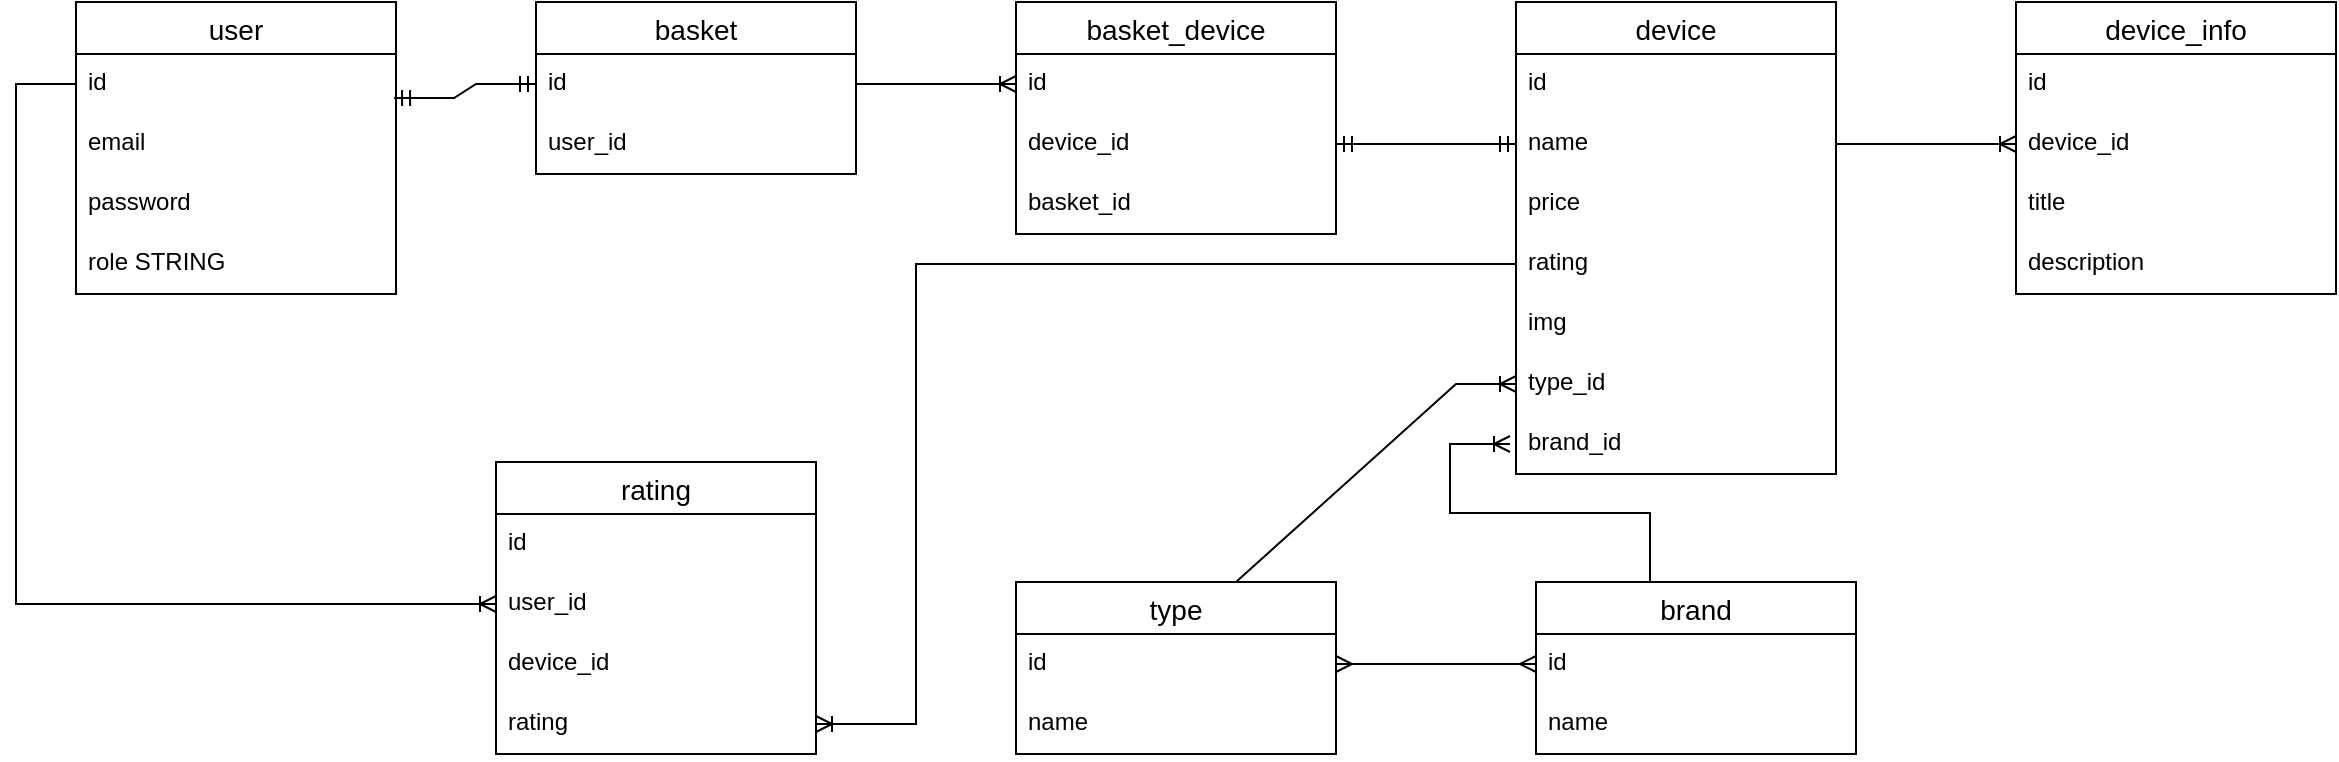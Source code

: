 <mxfile version="21.6.5" type="device">
  <diagram name="Страница 1" id="z9XOD34R-XD0ytVpEhtt">
    <mxGraphModel dx="1191" dy="637" grid="1" gridSize="10" guides="1" tooltips="1" connect="1" arrows="1" fold="1" page="1" pageScale="1" pageWidth="827" pageHeight="1169" math="0" shadow="0">
      <root>
        <mxCell id="0" />
        <mxCell id="1" parent="0" />
        <mxCell id="25NGjJf6FNop0BYDN6cM-1" value="user" style="swimlane;fontStyle=0;childLayout=stackLayout;horizontal=1;startSize=26;horizontalStack=0;resizeParent=1;resizeParentMax=0;resizeLast=0;collapsible=1;marginBottom=0;align=center;fontSize=14;" vertex="1" parent="1">
          <mxGeometry x="150" y="130" width="160" height="146" as="geometry" />
        </mxCell>
        <mxCell id="25NGjJf6FNop0BYDN6cM-2" value="id" style="text;strokeColor=none;fillColor=none;spacingLeft=4;spacingRight=4;overflow=hidden;rotatable=0;points=[[0,0.5],[1,0.5]];portConstraint=eastwest;fontSize=12;whiteSpace=wrap;html=1;" vertex="1" parent="25NGjJf6FNop0BYDN6cM-1">
          <mxGeometry y="26" width="160" height="30" as="geometry" />
        </mxCell>
        <mxCell id="25NGjJf6FNop0BYDN6cM-3" value="email" style="text;strokeColor=none;fillColor=none;spacingLeft=4;spacingRight=4;overflow=hidden;rotatable=0;points=[[0,0.5],[1,0.5]];portConstraint=eastwest;fontSize=12;whiteSpace=wrap;html=1;" vertex="1" parent="25NGjJf6FNop0BYDN6cM-1">
          <mxGeometry y="56" width="160" height="30" as="geometry" />
        </mxCell>
        <mxCell id="25NGjJf6FNop0BYDN6cM-5" value="password" style="text;strokeColor=none;fillColor=none;spacingLeft=4;spacingRight=4;overflow=hidden;rotatable=0;points=[[0,0.5],[1,0.5]];portConstraint=eastwest;fontSize=12;whiteSpace=wrap;html=1;" vertex="1" parent="25NGjJf6FNop0BYDN6cM-1">
          <mxGeometry y="86" width="160" height="30" as="geometry" />
        </mxCell>
        <mxCell id="25NGjJf6FNop0BYDN6cM-4" value="role STRING" style="text;strokeColor=none;fillColor=none;spacingLeft=4;spacingRight=4;overflow=hidden;rotatable=0;points=[[0,0.5],[1,0.5]];portConstraint=eastwest;fontSize=12;whiteSpace=wrap;html=1;" vertex="1" parent="25NGjJf6FNop0BYDN6cM-1">
          <mxGeometry y="116" width="160" height="30" as="geometry" />
        </mxCell>
        <mxCell id="25NGjJf6FNop0BYDN6cM-6" value="basket" style="swimlane;fontStyle=0;childLayout=stackLayout;horizontal=1;startSize=26;horizontalStack=0;resizeParent=1;resizeParentMax=0;resizeLast=0;collapsible=1;marginBottom=0;align=center;fontSize=14;" vertex="1" parent="1">
          <mxGeometry x="380" y="130" width="160" height="86" as="geometry" />
        </mxCell>
        <mxCell id="25NGjJf6FNop0BYDN6cM-7" value="id" style="text;strokeColor=none;fillColor=none;spacingLeft=4;spacingRight=4;overflow=hidden;rotatable=0;points=[[0,0.5],[1,0.5]];portConstraint=eastwest;fontSize=12;whiteSpace=wrap;html=1;" vertex="1" parent="25NGjJf6FNop0BYDN6cM-6">
          <mxGeometry y="26" width="160" height="30" as="geometry" />
        </mxCell>
        <mxCell id="25NGjJf6FNop0BYDN6cM-8" value="user_id" style="text;strokeColor=none;fillColor=none;spacingLeft=4;spacingRight=4;overflow=hidden;rotatable=0;points=[[0,0.5],[1,0.5]];portConstraint=eastwest;fontSize=12;whiteSpace=wrap;html=1;" vertex="1" parent="25NGjJf6FNop0BYDN6cM-6">
          <mxGeometry y="56" width="160" height="30" as="geometry" />
        </mxCell>
        <mxCell id="25NGjJf6FNop0BYDN6cM-11" value="" style="edgeStyle=entityRelationEdgeStyle;fontSize=12;html=1;endArrow=ERmandOne;startArrow=ERmandOne;rounded=0;exitX=0.994;exitY=0.733;exitDx=0;exitDy=0;exitPerimeter=0;entryX=0;entryY=0.5;entryDx=0;entryDy=0;" edge="1" parent="1" source="25NGjJf6FNop0BYDN6cM-2" target="25NGjJf6FNop0BYDN6cM-7">
          <mxGeometry width="100" height="100" relative="1" as="geometry">
            <mxPoint x="360" y="440" as="sourcePoint" />
            <mxPoint x="460" y="340" as="targetPoint" />
          </mxGeometry>
        </mxCell>
        <mxCell id="25NGjJf6FNop0BYDN6cM-12" value="device" style="swimlane;fontStyle=0;childLayout=stackLayout;horizontal=1;startSize=26;horizontalStack=0;resizeParent=1;resizeParentMax=0;resizeLast=0;collapsible=1;marginBottom=0;align=center;fontSize=14;" vertex="1" parent="1">
          <mxGeometry x="870" y="130" width="160" height="236" as="geometry" />
        </mxCell>
        <mxCell id="25NGjJf6FNop0BYDN6cM-13" value="id" style="text;strokeColor=none;fillColor=none;spacingLeft=4;spacingRight=4;overflow=hidden;rotatable=0;points=[[0,0.5],[1,0.5]];portConstraint=eastwest;fontSize=12;whiteSpace=wrap;html=1;" vertex="1" parent="25NGjJf6FNop0BYDN6cM-12">
          <mxGeometry y="26" width="160" height="30" as="geometry" />
        </mxCell>
        <mxCell id="25NGjJf6FNop0BYDN6cM-14" value="name" style="text;strokeColor=none;fillColor=none;spacingLeft=4;spacingRight=4;overflow=hidden;rotatable=0;points=[[0,0.5],[1,0.5]];portConstraint=eastwest;fontSize=12;whiteSpace=wrap;html=1;" vertex="1" parent="25NGjJf6FNop0BYDN6cM-12">
          <mxGeometry y="56" width="160" height="30" as="geometry" />
        </mxCell>
        <mxCell id="25NGjJf6FNop0BYDN6cM-17" value="price" style="text;strokeColor=none;fillColor=none;spacingLeft=4;spacingRight=4;overflow=hidden;rotatable=0;points=[[0,0.5],[1,0.5]];portConstraint=eastwest;fontSize=12;whiteSpace=wrap;html=1;" vertex="1" parent="25NGjJf6FNop0BYDN6cM-12">
          <mxGeometry y="86" width="160" height="30" as="geometry" />
        </mxCell>
        <mxCell id="25NGjJf6FNop0BYDN6cM-16" value="rating" style="text;strokeColor=none;fillColor=none;spacingLeft=4;spacingRight=4;overflow=hidden;rotatable=0;points=[[0,0.5],[1,0.5]];portConstraint=eastwest;fontSize=12;whiteSpace=wrap;html=1;" vertex="1" parent="25NGjJf6FNop0BYDN6cM-12">
          <mxGeometry y="116" width="160" height="30" as="geometry" />
        </mxCell>
        <mxCell id="25NGjJf6FNop0BYDN6cM-18" value="img" style="text;strokeColor=none;fillColor=none;spacingLeft=4;spacingRight=4;overflow=hidden;rotatable=0;points=[[0,0.5],[1,0.5]];portConstraint=eastwest;fontSize=12;whiteSpace=wrap;html=1;" vertex="1" parent="25NGjJf6FNop0BYDN6cM-12">
          <mxGeometry y="146" width="160" height="30" as="geometry" />
        </mxCell>
        <mxCell id="25NGjJf6FNop0BYDN6cM-19" value="type_id" style="text;strokeColor=none;fillColor=none;spacingLeft=4;spacingRight=4;overflow=hidden;rotatable=0;points=[[0,0.5],[1,0.5]];portConstraint=eastwest;fontSize=12;whiteSpace=wrap;html=1;" vertex="1" parent="25NGjJf6FNop0BYDN6cM-12">
          <mxGeometry y="176" width="160" height="30" as="geometry" />
        </mxCell>
        <mxCell id="25NGjJf6FNop0BYDN6cM-15" value="brand_id" style="text;strokeColor=none;fillColor=none;spacingLeft=4;spacingRight=4;overflow=hidden;rotatable=0;points=[[0,0.5],[1,0.5]];portConstraint=eastwest;fontSize=12;whiteSpace=wrap;html=1;" vertex="1" parent="25NGjJf6FNop0BYDN6cM-12">
          <mxGeometry y="206" width="160" height="30" as="geometry" />
        </mxCell>
        <mxCell id="25NGjJf6FNop0BYDN6cM-20" value="type" style="swimlane;fontStyle=0;childLayout=stackLayout;horizontal=1;startSize=26;horizontalStack=0;resizeParent=1;resizeParentMax=0;resizeLast=0;collapsible=1;marginBottom=0;align=center;fontSize=14;" vertex="1" parent="1">
          <mxGeometry x="620" y="420" width="160" height="86" as="geometry" />
        </mxCell>
        <mxCell id="25NGjJf6FNop0BYDN6cM-21" value="id" style="text;strokeColor=none;fillColor=none;spacingLeft=4;spacingRight=4;overflow=hidden;rotatable=0;points=[[0,0.5],[1,0.5]];portConstraint=eastwest;fontSize=12;whiteSpace=wrap;html=1;" vertex="1" parent="25NGjJf6FNop0BYDN6cM-20">
          <mxGeometry y="26" width="160" height="30" as="geometry" />
        </mxCell>
        <mxCell id="25NGjJf6FNop0BYDN6cM-22" value="name" style="text;strokeColor=none;fillColor=none;spacingLeft=4;spacingRight=4;overflow=hidden;rotatable=0;points=[[0,0.5],[1,0.5]];portConstraint=eastwest;fontSize=12;whiteSpace=wrap;html=1;" vertex="1" parent="25NGjJf6FNop0BYDN6cM-20">
          <mxGeometry y="56" width="160" height="30" as="geometry" />
        </mxCell>
        <mxCell id="25NGjJf6FNop0BYDN6cM-24" value="brand" style="swimlane;fontStyle=0;childLayout=stackLayout;horizontal=1;startSize=26;horizontalStack=0;resizeParent=1;resizeParentMax=0;resizeLast=0;collapsible=1;marginBottom=0;align=center;fontSize=14;" vertex="1" parent="1">
          <mxGeometry x="880" y="420" width="160" height="86" as="geometry" />
        </mxCell>
        <mxCell id="25NGjJf6FNop0BYDN6cM-25" value="id" style="text;strokeColor=none;fillColor=none;spacingLeft=4;spacingRight=4;overflow=hidden;rotatable=0;points=[[0,0.5],[1,0.5]];portConstraint=eastwest;fontSize=12;whiteSpace=wrap;html=1;" vertex="1" parent="25NGjJf6FNop0BYDN6cM-24">
          <mxGeometry y="26" width="160" height="30" as="geometry" />
        </mxCell>
        <mxCell id="25NGjJf6FNop0BYDN6cM-26" value="name" style="text;strokeColor=none;fillColor=none;spacingLeft=4;spacingRight=4;overflow=hidden;rotatable=0;points=[[0,0.5],[1,0.5]];portConstraint=eastwest;fontSize=12;whiteSpace=wrap;html=1;" vertex="1" parent="25NGjJf6FNop0BYDN6cM-24">
          <mxGeometry y="56" width="160" height="30" as="geometry" />
        </mxCell>
        <mxCell id="25NGjJf6FNop0BYDN6cM-28" value="" style="edgeStyle=entityRelationEdgeStyle;fontSize=12;html=1;endArrow=ERoneToMany;rounded=0;entryX=0;entryY=0.5;entryDx=0;entryDy=0;exitX=0.5;exitY=0;exitDx=0;exitDy=0;" edge="1" parent="1" source="25NGjJf6FNop0BYDN6cM-20" target="25NGjJf6FNop0BYDN6cM-19">
          <mxGeometry width="100" height="100" relative="1" as="geometry">
            <mxPoint x="920" y="340" as="sourcePoint" />
            <mxPoint x="1020" y="240" as="targetPoint" />
          </mxGeometry>
        </mxCell>
        <mxCell id="25NGjJf6FNop0BYDN6cM-31" value="" style="edgeStyle=entityRelationEdgeStyle;fontSize=12;html=1;endArrow=ERoneToMany;rounded=0;entryX=0;entryY=0.5;entryDx=0;entryDy=0;exitX=0.375;exitY=0;exitDx=0;exitDy=0;exitPerimeter=0;" edge="1" parent="1">
          <mxGeometry width="100" height="100" relative="1" as="geometry">
            <mxPoint x="907" y="420" as="sourcePoint" />
            <mxPoint x="867" y="351" as="targetPoint" />
            <Array as="points">
              <mxPoint x="817" y="390" />
              <mxPoint x="827" y="380" />
            </Array>
          </mxGeometry>
        </mxCell>
        <mxCell id="25NGjJf6FNop0BYDN6cM-32" value="" style="edgeStyle=entityRelationEdgeStyle;fontSize=12;html=1;endArrow=ERmany;startArrow=ERmany;rounded=0;exitX=1;exitY=0.5;exitDx=0;exitDy=0;entryX=0;entryY=0.5;entryDx=0;entryDy=0;" edge="1" parent="1" source="25NGjJf6FNop0BYDN6cM-21" target="25NGjJf6FNop0BYDN6cM-25">
          <mxGeometry width="100" height="100" relative="1" as="geometry">
            <mxPoint x="920" y="340" as="sourcePoint" />
            <mxPoint x="1020" y="240" as="targetPoint" />
          </mxGeometry>
        </mxCell>
        <mxCell id="25NGjJf6FNop0BYDN6cM-33" value="device_info" style="swimlane;fontStyle=0;childLayout=stackLayout;horizontal=1;startSize=26;horizontalStack=0;resizeParent=1;resizeParentMax=0;resizeLast=0;collapsible=1;marginBottom=0;align=center;fontSize=14;" vertex="1" parent="1">
          <mxGeometry x="1120" y="130" width="160" height="146" as="geometry" />
        </mxCell>
        <mxCell id="25NGjJf6FNop0BYDN6cM-34" value="id" style="text;strokeColor=none;fillColor=none;spacingLeft=4;spacingRight=4;overflow=hidden;rotatable=0;points=[[0,0.5],[1,0.5]];portConstraint=eastwest;fontSize=12;whiteSpace=wrap;html=1;" vertex="1" parent="25NGjJf6FNop0BYDN6cM-33">
          <mxGeometry y="26" width="160" height="30" as="geometry" />
        </mxCell>
        <mxCell id="25NGjJf6FNop0BYDN6cM-35" value="device_id" style="text;strokeColor=none;fillColor=none;spacingLeft=4;spacingRight=4;overflow=hidden;rotatable=0;points=[[0,0.5],[1,0.5]];portConstraint=eastwest;fontSize=12;whiteSpace=wrap;html=1;" vertex="1" parent="25NGjJf6FNop0BYDN6cM-33">
          <mxGeometry y="56" width="160" height="30" as="geometry" />
        </mxCell>
        <mxCell id="25NGjJf6FNop0BYDN6cM-38" value="title" style="text;strokeColor=none;fillColor=none;spacingLeft=4;spacingRight=4;overflow=hidden;rotatable=0;points=[[0,0.5],[1,0.5]];portConstraint=eastwest;fontSize=12;whiteSpace=wrap;html=1;" vertex="1" parent="25NGjJf6FNop0BYDN6cM-33">
          <mxGeometry y="86" width="160" height="30" as="geometry" />
        </mxCell>
        <mxCell id="25NGjJf6FNop0BYDN6cM-39" value="description" style="text;strokeColor=none;fillColor=none;spacingLeft=4;spacingRight=4;overflow=hidden;rotatable=0;points=[[0,0.5],[1,0.5]];portConstraint=eastwest;fontSize=12;whiteSpace=wrap;html=1;" vertex="1" parent="25NGjJf6FNop0BYDN6cM-33">
          <mxGeometry y="116" width="160" height="30" as="geometry" />
        </mxCell>
        <mxCell id="25NGjJf6FNop0BYDN6cM-37" value="" style="edgeStyle=entityRelationEdgeStyle;fontSize=12;html=1;endArrow=ERoneToMany;rounded=0;entryX=0;entryY=0.5;entryDx=0;entryDy=0;exitX=1;exitY=0.5;exitDx=0;exitDy=0;" edge="1" parent="1" source="25NGjJf6FNop0BYDN6cM-14" target="25NGjJf6FNop0BYDN6cM-35">
          <mxGeometry width="100" height="100" relative="1" as="geometry">
            <mxPoint x="1130" y="360" as="sourcePoint" />
            <mxPoint x="1230" y="260" as="targetPoint" />
          </mxGeometry>
        </mxCell>
        <mxCell id="25NGjJf6FNop0BYDN6cM-40" value="basket_device" style="swimlane;fontStyle=0;childLayout=stackLayout;horizontal=1;startSize=26;horizontalStack=0;resizeParent=1;resizeParentMax=0;resizeLast=0;collapsible=1;marginBottom=0;align=center;fontSize=14;" vertex="1" parent="1">
          <mxGeometry x="620" y="130" width="160" height="116" as="geometry" />
        </mxCell>
        <mxCell id="25NGjJf6FNop0BYDN6cM-41" value="id" style="text;strokeColor=none;fillColor=none;spacingLeft=4;spacingRight=4;overflow=hidden;rotatable=0;points=[[0,0.5],[1,0.5]];portConstraint=eastwest;fontSize=12;whiteSpace=wrap;html=1;" vertex="1" parent="25NGjJf6FNop0BYDN6cM-40">
          <mxGeometry y="26" width="160" height="30" as="geometry" />
        </mxCell>
        <mxCell id="25NGjJf6FNop0BYDN6cM-42" value="device_id" style="text;strokeColor=none;fillColor=none;spacingLeft=4;spacingRight=4;overflow=hidden;rotatable=0;points=[[0,0.5],[1,0.5]];portConstraint=eastwest;fontSize=12;whiteSpace=wrap;html=1;" vertex="1" parent="25NGjJf6FNop0BYDN6cM-40">
          <mxGeometry y="56" width="160" height="30" as="geometry" />
        </mxCell>
        <mxCell id="25NGjJf6FNop0BYDN6cM-43" value="basket_id" style="text;strokeColor=none;fillColor=none;spacingLeft=4;spacingRight=4;overflow=hidden;rotatable=0;points=[[0,0.5],[1,0.5]];portConstraint=eastwest;fontSize=12;whiteSpace=wrap;html=1;" vertex="1" parent="25NGjJf6FNop0BYDN6cM-40">
          <mxGeometry y="86" width="160" height="30" as="geometry" />
        </mxCell>
        <mxCell id="25NGjJf6FNop0BYDN6cM-44" value="" style="edgeStyle=entityRelationEdgeStyle;fontSize=12;html=1;endArrow=ERoneToMany;rounded=0;entryX=0;entryY=0.5;entryDx=0;entryDy=0;exitX=1;exitY=0.5;exitDx=0;exitDy=0;" edge="1" parent="1" source="25NGjJf6FNop0BYDN6cM-7" target="25NGjJf6FNop0BYDN6cM-41">
          <mxGeometry width="100" height="100" relative="1" as="geometry">
            <mxPoint x="720" y="340" as="sourcePoint" />
            <mxPoint x="820" y="240" as="targetPoint" />
          </mxGeometry>
        </mxCell>
        <mxCell id="25NGjJf6FNop0BYDN6cM-45" value="" style="edgeStyle=entityRelationEdgeStyle;fontSize=12;html=1;endArrow=ERmandOne;startArrow=ERmandOne;rounded=0;exitX=1;exitY=0.5;exitDx=0;exitDy=0;entryX=0;entryY=0.5;entryDx=0;entryDy=0;" edge="1" parent="1" source="25NGjJf6FNop0BYDN6cM-42" target="25NGjJf6FNop0BYDN6cM-14">
          <mxGeometry width="100" height="100" relative="1" as="geometry">
            <mxPoint x="720" y="340" as="sourcePoint" />
            <mxPoint x="820" y="240" as="targetPoint" />
          </mxGeometry>
        </mxCell>
        <mxCell id="25NGjJf6FNop0BYDN6cM-46" value="rating" style="swimlane;fontStyle=0;childLayout=stackLayout;horizontal=1;startSize=26;horizontalStack=0;resizeParent=1;resizeParentMax=0;resizeLast=0;collapsible=1;marginBottom=0;align=center;fontSize=14;" vertex="1" parent="1">
          <mxGeometry x="360" y="360" width="160" height="146" as="geometry" />
        </mxCell>
        <mxCell id="25NGjJf6FNop0BYDN6cM-47" value="id" style="text;strokeColor=none;fillColor=none;spacingLeft=4;spacingRight=4;overflow=hidden;rotatable=0;points=[[0,0.5],[1,0.5]];portConstraint=eastwest;fontSize=12;whiteSpace=wrap;html=1;" vertex="1" parent="25NGjJf6FNop0BYDN6cM-46">
          <mxGeometry y="26" width="160" height="30" as="geometry" />
        </mxCell>
        <mxCell id="25NGjJf6FNop0BYDN6cM-48" value="user_id" style="text;strokeColor=none;fillColor=none;spacingLeft=4;spacingRight=4;overflow=hidden;rotatable=0;points=[[0,0.5],[1,0.5]];portConstraint=eastwest;fontSize=12;whiteSpace=wrap;html=1;" vertex="1" parent="25NGjJf6FNop0BYDN6cM-46">
          <mxGeometry y="56" width="160" height="30" as="geometry" />
        </mxCell>
        <mxCell id="25NGjJf6FNop0BYDN6cM-49" value="device_id" style="text;strokeColor=none;fillColor=none;spacingLeft=4;spacingRight=4;overflow=hidden;rotatable=0;points=[[0,0.5],[1,0.5]];portConstraint=eastwest;fontSize=12;whiteSpace=wrap;html=1;" vertex="1" parent="25NGjJf6FNop0BYDN6cM-46">
          <mxGeometry y="86" width="160" height="30" as="geometry" />
        </mxCell>
        <mxCell id="25NGjJf6FNop0BYDN6cM-50" value="rating" style="text;strokeColor=none;fillColor=none;spacingLeft=4;spacingRight=4;overflow=hidden;rotatable=0;points=[[0,0.5],[1,0.5]];portConstraint=eastwest;fontSize=12;whiteSpace=wrap;html=1;" vertex="1" parent="25NGjJf6FNop0BYDN6cM-46">
          <mxGeometry y="116" width="160" height="30" as="geometry" />
        </mxCell>
        <mxCell id="25NGjJf6FNop0BYDN6cM-52" value="" style="edgeStyle=orthogonalEdgeStyle;fontSize=12;html=1;endArrow=ERoneToMany;rounded=0;exitX=0;exitY=0.5;exitDx=0;exitDy=0;entryX=0;entryY=0.5;entryDx=0;entryDy=0;" edge="1" parent="1" source="25NGjJf6FNop0BYDN6cM-2" target="25NGjJf6FNop0BYDN6cM-48">
          <mxGeometry width="100" height="100" relative="1" as="geometry">
            <mxPoint x="140" y="170" as="sourcePoint" />
            <mxPoint x="330" y="400" as="targetPoint" />
            <Array as="points">
              <mxPoint x="120" y="171" />
              <mxPoint x="120" y="431" />
            </Array>
          </mxGeometry>
        </mxCell>
        <mxCell id="25NGjJf6FNop0BYDN6cM-55" value="" style="edgeStyle=orthogonalEdgeStyle;fontSize=12;html=1;endArrow=ERoneToMany;rounded=0;exitX=0;exitY=0.5;exitDx=0;exitDy=0;entryX=1;entryY=0.5;entryDx=0;entryDy=0;" edge="1" parent="1" source="25NGjJf6FNop0BYDN6cM-16" target="25NGjJf6FNop0BYDN6cM-50">
          <mxGeometry width="100" height="100" relative="1" as="geometry">
            <mxPoint x="540" y="360" as="sourcePoint" />
            <mxPoint x="640" y="260" as="targetPoint" />
            <Array as="points">
              <mxPoint x="570" y="261" />
              <mxPoint x="570" y="491" />
            </Array>
          </mxGeometry>
        </mxCell>
      </root>
    </mxGraphModel>
  </diagram>
</mxfile>
